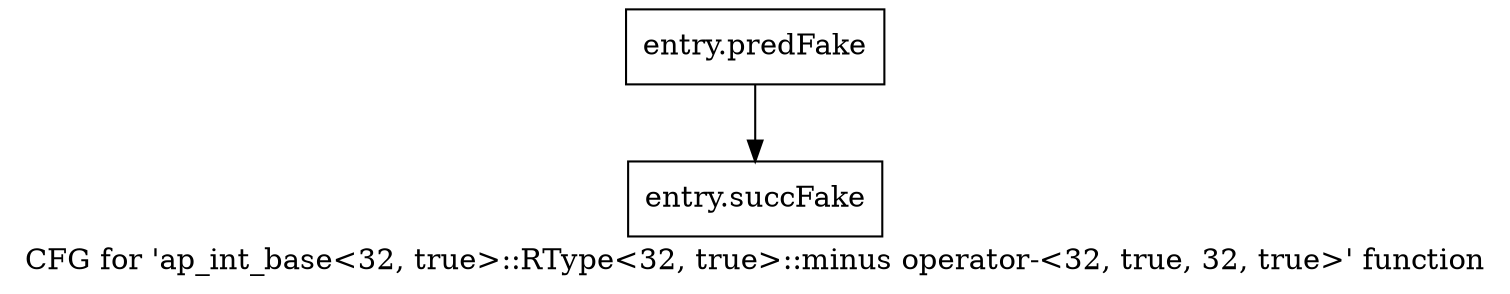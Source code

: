 digraph "CFG for 'ap_int_base\<32, true\>::RType\<32, true\>::minus operator-\<32, true, 32, true\>' function" {
	label="CFG for 'ap_int_base\<32, true\>::RType\<32, true\>::minus operator-\<32, true, 32, true\>' function";

	Node0x5878b80 [shape=record,filename="",linenumber="",label="{entry.predFake}"];
	Node0x5878b80 -> Node0x5ab2120[ callList="" memoryops="" filename="/home/omerfaruk/tools/Xilinx/Vitis_HLS/2023.2/include/etc/ap_int_base.h" execusionnum="0"];
	Node0x5ab2120 [shape=record,filename="/home/omerfaruk/tools/Xilinx/Vitis_HLS/2023.2/include/etc/ap_int_base.h",linenumber="1492",label="{entry.succFake}"];
}
